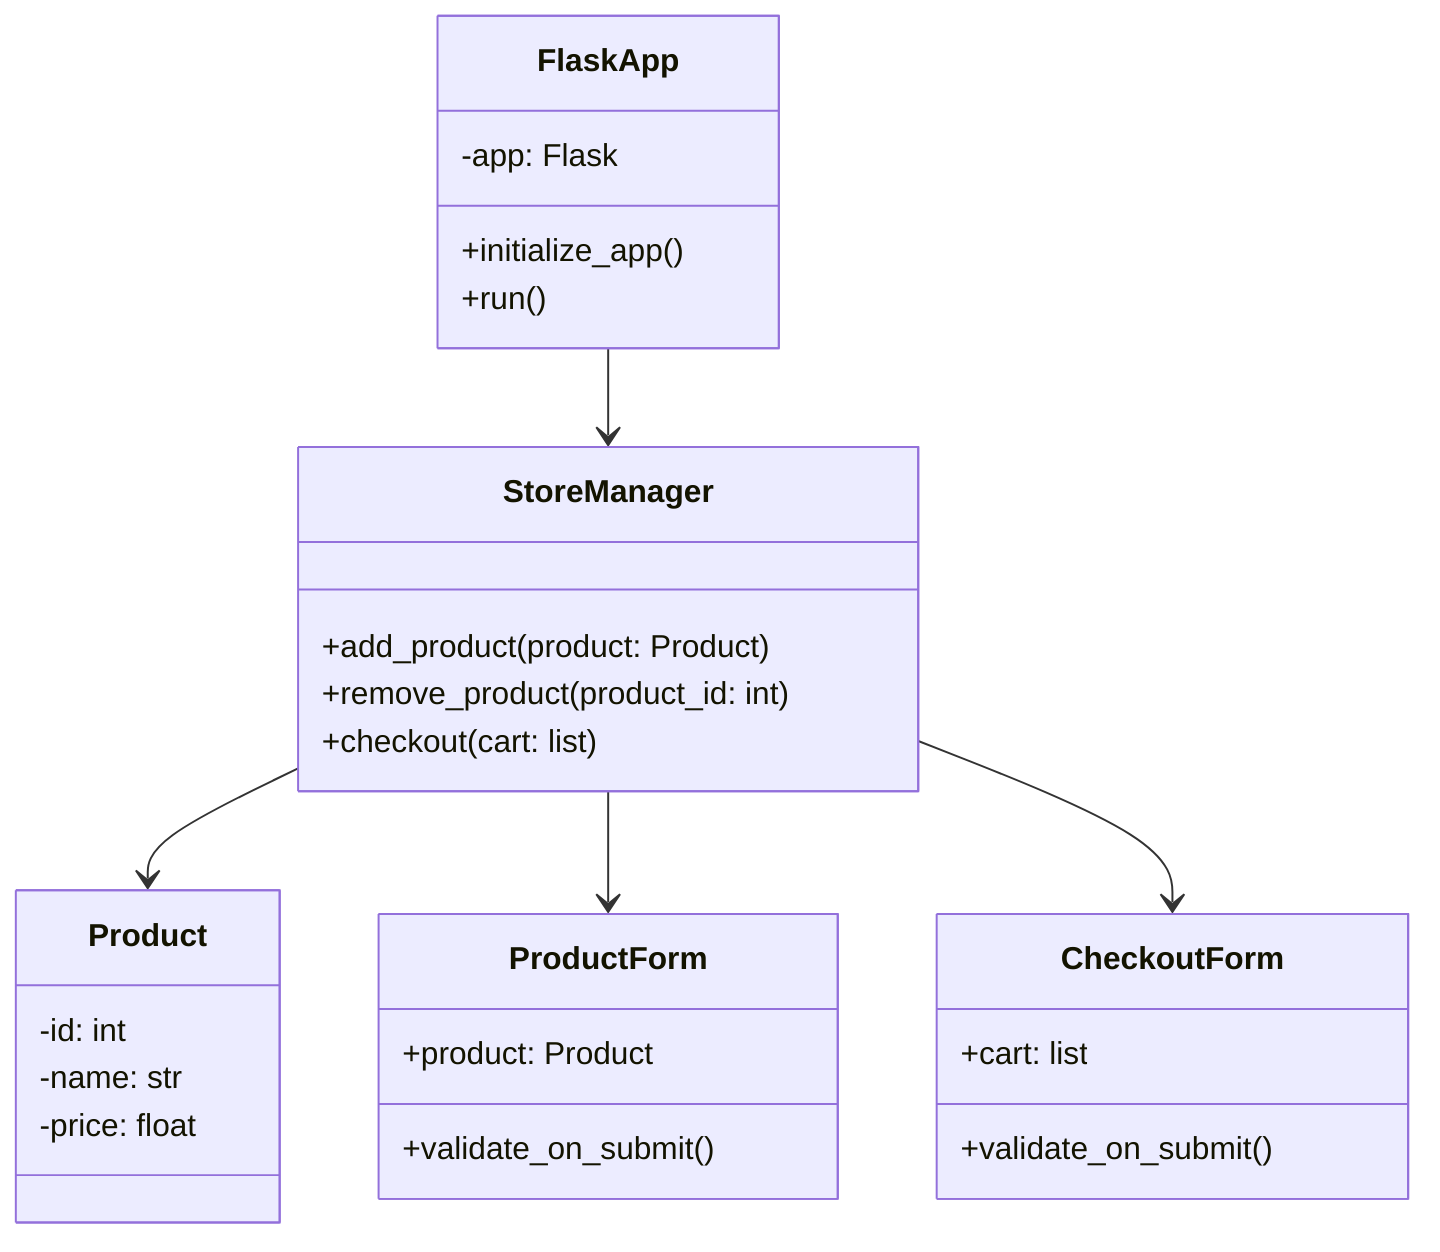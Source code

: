 classDiagram
    class StoreManager {
        +add_product(product: Product)
        +remove_product(product_id: int)
        +checkout(cart: list)
    }
    class Product {
        -id: int
        -name: str
        -price: float
    }
    class ProductForm {
        +product: Product
        +validate_on_submit()
    }
    class CheckoutForm {
        +cart: list
        +validate_on_submit()
    }
    class FlaskApp {
        -app: Flask
        +initialize_app()
        +run()
    }
    StoreManager --> Product
    StoreManager --> ProductForm
    StoreManager --> CheckoutForm
    FlaskApp --> StoreManager